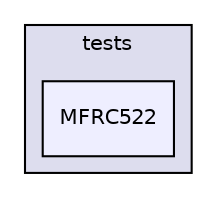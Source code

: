 digraph "esp32-snippets/cpp_utils/tests/MFRC522" {
  compound=true
  node [ fontsize="10", fontname="Helvetica"];
  edge [ labelfontsize="10", labelfontname="Helvetica"];
  subgraph clusterdir_af73c6a8db99cb06944db5cd579ae26e {
    graph [ bgcolor="#ddddee", pencolor="black", label="tests" fontname="Helvetica", fontsize="10", URL="dir_af73c6a8db99cb06944db5cd579ae26e.html"]
  dir_83cbe673452f01ca7c081e9deb8f2d90 [shape=box, label="MFRC522", style="filled", fillcolor="#eeeeff", pencolor="black", URL="dir_83cbe673452f01ca7c081e9deb8f2d90.html"];
  }
}
